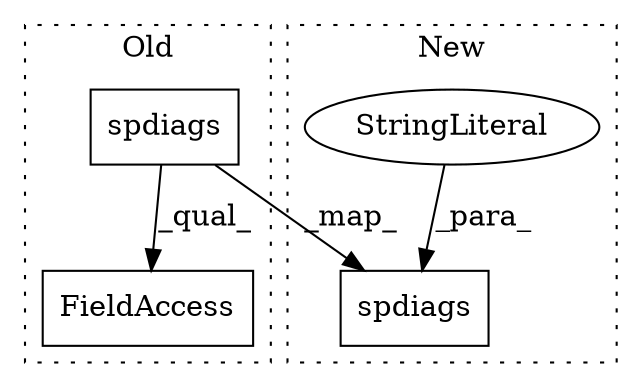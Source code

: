 digraph G {
subgraph cluster0 {
1 [label="spdiags" a="32" s="1768,1840" l="8,1" shape="box"];
3 [label="FieldAccess" a="22" s="1768" l="75" shape="box"];
label = "Old";
style="dotted";
}
subgraph cluster1 {
2 [label="spdiags" a="32" s="1801,1879" l="8,1" shape="box"];
4 [label="StringLiteral" a="45" s="1874" l="5" shape="ellipse"];
label = "New";
style="dotted";
}
1 -> 3 [label="_qual_"];
1 -> 2 [label="_map_"];
4 -> 2 [label="_para_"];
}